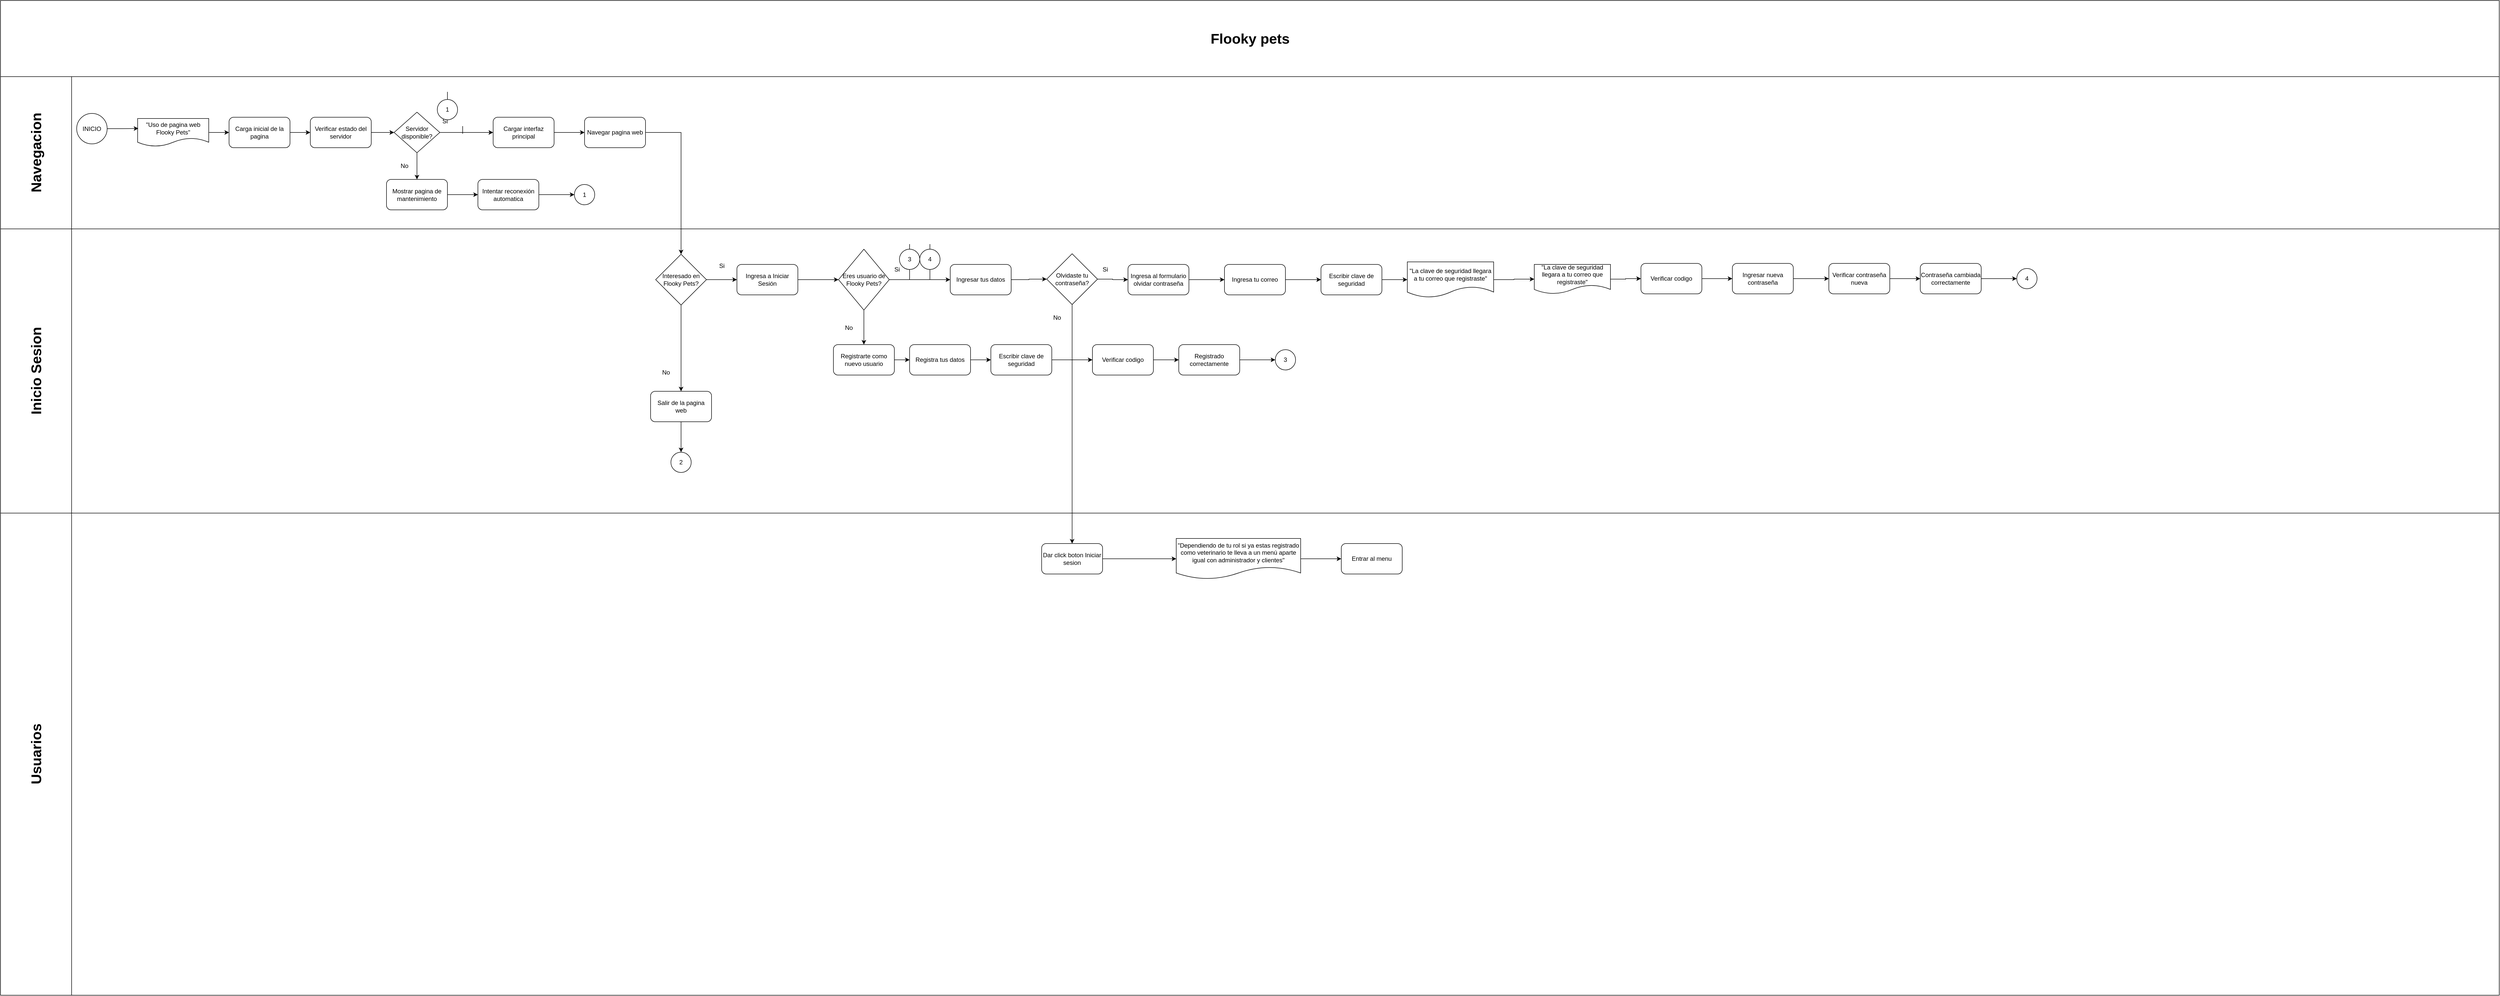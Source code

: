 <mxfile version="26.3.0">
  <diagram name="Página-1" id="5WowF1tZtqZ2zWdQ8NlJ">
    <mxGraphModel dx="6558" dy="4348" grid="1" gridSize="10" guides="1" tooltips="1" connect="1" arrows="1" fold="1" page="1" pageScale="1" pageWidth="5200" pageHeight="3600" math="0" shadow="0">
      <root>
        <mxCell id="0" />
        <mxCell id="1" parent="0" />
        <mxCell id="Lxw3tEKo1LNul-f_pS27-1" value="&lt;font style=&quot;font-size: 28px;&quot;&gt;Flooky pets&lt;/font&gt;" style="swimlane;childLayout=stackLayout;resizeParent=1;resizeParentMax=0;horizontal=1;startSize=150;horizontalStack=0;html=1;" vertex="1" parent="1">
          <mxGeometry x="-5200" y="-3600" width="4920" height="1960" as="geometry" />
        </mxCell>
        <mxCell id="Lxw3tEKo1LNul-f_pS27-2" value="&lt;font style=&quot;font-size: 28px;&quot;&gt;Navegacion&lt;/font&gt;" style="swimlane;startSize=140;horizontal=0;html=1;" vertex="1" parent="Lxw3tEKo1LNul-f_pS27-1">
          <mxGeometry y="150" width="4920" height="300" as="geometry" />
        </mxCell>
        <mxCell id="Lxw3tEKo1LNul-f_pS27-91" style="edgeStyle=orthogonalEdgeStyle;rounded=0;orthogonalLoop=1;jettySize=auto;html=1;entryX=0;entryY=0.5;entryDx=0;entryDy=0;" edge="1" parent="Lxw3tEKo1LNul-f_pS27-2" source="Lxw3tEKo1LNul-f_pS27-32" target="Lxw3tEKo1LNul-f_pS27-8">
          <mxGeometry relative="1" as="geometry" />
        </mxCell>
        <mxCell id="Lxw3tEKo1LNul-f_pS27-32" value="&quot;Uso de pagina web Flooky Pets&quot;" style="shape=document;whiteSpace=wrap;html=1;boundedLbl=1;" vertex="1" parent="Lxw3tEKo1LNul-f_pS27-2">
          <mxGeometry x="270" y="82.5" width="140" height="55" as="geometry" />
        </mxCell>
        <mxCell id="Lxw3tEKo1LNul-f_pS27-6" value="INICIO" style="ellipse;whiteSpace=wrap;html=1;aspect=fixed;" vertex="1" parent="Lxw3tEKo1LNul-f_pS27-2">
          <mxGeometry x="150" y="72.5" width="60" height="60" as="geometry" />
        </mxCell>
        <mxCell id="Lxw3tEKo1LNul-f_pS27-95" style="edgeStyle=orthogonalEdgeStyle;rounded=0;orthogonalLoop=1;jettySize=auto;html=1;" edge="1" parent="Lxw3tEKo1LNul-f_pS27-2" source="Lxw3tEKo1LNul-f_pS27-8" target="Lxw3tEKo1LNul-f_pS27-10">
          <mxGeometry relative="1" as="geometry" />
        </mxCell>
        <mxCell id="Lxw3tEKo1LNul-f_pS27-8" value="Carga inicial de la pagina" style="rounded=1;whiteSpace=wrap;html=1;" vertex="1" parent="Lxw3tEKo1LNul-f_pS27-2">
          <mxGeometry x="450" y="80" width="120" height="60" as="geometry" />
        </mxCell>
        <mxCell id="Lxw3tEKo1LNul-f_pS27-96" style="edgeStyle=orthogonalEdgeStyle;rounded=0;orthogonalLoop=1;jettySize=auto;html=1;entryX=0;entryY=0.5;entryDx=0;entryDy=0;" edge="1" parent="Lxw3tEKo1LNul-f_pS27-2" source="Lxw3tEKo1LNul-f_pS27-10" target="Lxw3tEKo1LNul-f_pS27-13">
          <mxGeometry relative="1" as="geometry" />
        </mxCell>
        <mxCell id="Lxw3tEKo1LNul-f_pS27-10" value="Verificar estado del servidor" style="rounded=1;whiteSpace=wrap;html=1;" vertex="1" parent="Lxw3tEKo1LNul-f_pS27-2">
          <mxGeometry x="610" y="80" width="120" height="60" as="geometry" />
        </mxCell>
        <mxCell id="Lxw3tEKo1LNul-f_pS27-94" style="edgeStyle=orthogonalEdgeStyle;rounded=0;orthogonalLoop=1;jettySize=auto;html=1;entryX=0.01;entryY=0.356;entryDx=0;entryDy=0;entryPerimeter=0;" edge="1" parent="Lxw3tEKo1LNul-f_pS27-2" source="Lxw3tEKo1LNul-f_pS27-6" target="Lxw3tEKo1LNul-f_pS27-32">
          <mxGeometry relative="1" as="geometry" />
        </mxCell>
        <mxCell id="Lxw3tEKo1LNul-f_pS27-97" style="edgeStyle=orthogonalEdgeStyle;rounded=0;orthogonalLoop=1;jettySize=auto;html=1;entryX=0;entryY=0.5;entryDx=0;entryDy=0;" edge="1" parent="Lxw3tEKo1LNul-f_pS27-2" source="Lxw3tEKo1LNul-f_pS27-13" target="Lxw3tEKo1LNul-f_pS27-19">
          <mxGeometry relative="1" as="geometry" />
        </mxCell>
        <mxCell id="Lxw3tEKo1LNul-f_pS27-100" style="edgeStyle=orthogonalEdgeStyle;rounded=0;orthogonalLoop=1;jettySize=auto;html=1;entryX=0.5;entryY=0;entryDx=0;entryDy=0;" edge="1" parent="Lxw3tEKo1LNul-f_pS27-2" source="Lxw3tEKo1LNul-f_pS27-13" target="Lxw3tEKo1LNul-f_pS27-15">
          <mxGeometry relative="1" as="geometry" />
        </mxCell>
        <mxCell id="Lxw3tEKo1LNul-f_pS27-13" value="Servidor disponible?" style="rhombus;whiteSpace=wrap;html=1;" vertex="1" parent="Lxw3tEKo1LNul-f_pS27-2">
          <mxGeometry x="775" y="70" width="90" height="80" as="geometry" />
        </mxCell>
        <mxCell id="Lxw3tEKo1LNul-f_pS27-102" style="edgeStyle=orthogonalEdgeStyle;rounded=0;orthogonalLoop=1;jettySize=auto;html=1;entryX=0;entryY=0.5;entryDx=0;entryDy=0;" edge="1" parent="Lxw3tEKo1LNul-f_pS27-2" source="Lxw3tEKo1LNul-f_pS27-15" target="Lxw3tEKo1LNul-f_pS27-17">
          <mxGeometry relative="1" as="geometry" />
        </mxCell>
        <mxCell id="Lxw3tEKo1LNul-f_pS27-15" value="Mostrar pagina de mantenimiento" style="rounded=1;whiteSpace=wrap;html=1;" vertex="1" parent="Lxw3tEKo1LNul-f_pS27-2">
          <mxGeometry x="760" y="202.5" width="120" height="60" as="geometry" />
        </mxCell>
        <mxCell id="Lxw3tEKo1LNul-f_pS27-103" style="edgeStyle=orthogonalEdgeStyle;rounded=0;orthogonalLoop=1;jettySize=auto;html=1;entryX=0;entryY=0.5;entryDx=0;entryDy=0;" edge="1" parent="Lxw3tEKo1LNul-f_pS27-2" source="Lxw3tEKo1LNul-f_pS27-17" target="Lxw3tEKo1LNul-f_pS27-33">
          <mxGeometry relative="1" as="geometry" />
        </mxCell>
        <mxCell id="Lxw3tEKo1LNul-f_pS27-17" value="Intentar reconexión automatica" style="rounded=1;whiteSpace=wrap;html=1;" vertex="1" parent="Lxw3tEKo1LNul-f_pS27-2">
          <mxGeometry x="940" y="202.5" width="120" height="60" as="geometry" />
        </mxCell>
        <mxCell id="Lxw3tEKo1LNul-f_pS27-99" style="edgeStyle=orthogonalEdgeStyle;rounded=0;orthogonalLoop=1;jettySize=auto;html=1;exitX=1;exitY=0.5;exitDx=0;exitDy=0;entryX=0;entryY=0.5;entryDx=0;entryDy=0;" edge="1" parent="Lxw3tEKo1LNul-f_pS27-2" source="Lxw3tEKo1LNul-f_pS27-19" target="Lxw3tEKo1LNul-f_pS27-21">
          <mxGeometry relative="1" as="geometry" />
        </mxCell>
        <mxCell id="Lxw3tEKo1LNul-f_pS27-19" value="Cargar interfaz principal" style="rounded=1;whiteSpace=wrap;html=1;" vertex="1" parent="Lxw3tEKo1LNul-f_pS27-2">
          <mxGeometry x="970" y="80" width="120" height="60" as="geometry" />
        </mxCell>
        <mxCell id="Lxw3tEKo1LNul-f_pS27-21" value="Navegar pagina web" style="rounded=1;whiteSpace=wrap;html=1;" vertex="1" parent="Lxw3tEKo1LNul-f_pS27-2">
          <mxGeometry x="1150" y="80" width="120" height="60" as="geometry" />
        </mxCell>
        <mxCell id="Lxw3tEKo1LNul-f_pS27-25" value="Si" style="text;html=1;align=center;verticalAlign=middle;resizable=0;points=[];autosize=1;strokeColor=none;fillColor=none;" vertex="1" parent="Lxw3tEKo1LNul-f_pS27-2">
          <mxGeometry x="860" y="72.5" width="30" height="30" as="geometry" />
        </mxCell>
        <mxCell id="Lxw3tEKo1LNul-f_pS27-26" value="No" style="text;html=1;align=center;verticalAlign=middle;resizable=0;points=[];autosize=1;strokeColor=none;fillColor=none;" vertex="1" parent="Lxw3tEKo1LNul-f_pS27-2">
          <mxGeometry x="775" y="160.5" width="40" height="30" as="geometry" />
        </mxCell>
        <mxCell id="Lxw3tEKo1LNul-f_pS27-33" value="1" style="ellipse;whiteSpace=wrap;html=1;aspect=fixed;" vertex="1" parent="Lxw3tEKo1LNul-f_pS27-2">
          <mxGeometry x="1130" y="212.5" width="40" height="40" as="geometry" />
        </mxCell>
        <mxCell id="Lxw3tEKo1LNul-f_pS27-35" value="" style="endArrow=none;html=1;rounded=0;" edge="1" parent="Lxw3tEKo1LNul-f_pS27-2" source="Lxw3tEKo1LNul-f_pS27-37">
          <mxGeometry width="50" height="50" relative="1" as="geometry">
            <mxPoint x="880" y="98" as="sourcePoint" />
            <mxPoint x="880" y="30" as="targetPoint" />
          </mxGeometry>
        </mxCell>
        <mxCell id="Lxw3tEKo1LNul-f_pS27-36" value="" style="endArrow=none;html=1;rounded=0;" edge="1" parent="Lxw3tEKo1LNul-f_pS27-2">
          <mxGeometry width="50" height="50" relative="1" as="geometry">
            <mxPoint x="910" y="112.5" as="sourcePoint" />
            <mxPoint x="910" y="97.5" as="targetPoint" />
          </mxGeometry>
        </mxCell>
        <mxCell id="Lxw3tEKo1LNul-f_pS27-37" value="1" style="ellipse;whiteSpace=wrap;html=1;aspect=fixed;" vertex="1" parent="Lxw3tEKo1LNul-f_pS27-2">
          <mxGeometry x="860" y="45" width="40" height="40" as="geometry" />
        </mxCell>
        <mxCell id="Lxw3tEKo1LNul-f_pS27-3" value="&lt;font style=&quot;font-size: 28px;&quot;&gt;Inicio Sesion&lt;/font&gt;" style="swimlane;startSize=140;horizontal=0;html=1;" vertex="1" parent="Lxw3tEKo1LNul-f_pS27-1">
          <mxGeometry y="450" width="4920" height="560" as="geometry" />
        </mxCell>
        <mxCell id="Lxw3tEKo1LNul-f_pS27-22" style="edgeStyle=orthogonalEdgeStyle;rounded=0;orthogonalLoop=1;jettySize=auto;html=1;exitX=1;exitY=0.5;exitDx=0;exitDy=0;entryX=0;entryY=0.5;entryDx=0;entryDy=0;" edge="1" parent="Lxw3tEKo1LNul-f_pS27-3" source="Lxw3tEKo1LNul-f_pS27-24" target="Lxw3tEKo1LNul-f_pS27-30">
          <mxGeometry relative="1" as="geometry" />
        </mxCell>
        <mxCell id="Lxw3tEKo1LNul-f_pS27-23" style="edgeStyle=orthogonalEdgeStyle;rounded=0;orthogonalLoop=1;jettySize=auto;html=1;exitX=0.5;exitY=1;exitDx=0;exitDy=0;entryX=0.5;entryY=0;entryDx=0;entryDy=0;" edge="1" parent="Lxw3tEKo1LNul-f_pS27-3" source="Lxw3tEKo1LNul-f_pS27-24" target="Lxw3tEKo1LNul-f_pS27-28">
          <mxGeometry relative="1" as="geometry" />
        </mxCell>
        <mxCell id="Lxw3tEKo1LNul-f_pS27-24" value="Interesado en Flooky Pets?" style="rhombus;whiteSpace=wrap;html=1;" vertex="1" parent="Lxw3tEKo1LNul-f_pS27-3">
          <mxGeometry x="1290" y="50" width="100" height="100" as="geometry" />
        </mxCell>
        <mxCell id="Lxw3tEKo1LNul-f_pS27-27" style="edgeStyle=orthogonalEdgeStyle;rounded=0;orthogonalLoop=1;jettySize=auto;html=1;exitX=0.5;exitY=1;exitDx=0;exitDy=0;entryX=0.5;entryY=0;entryDx=0;entryDy=0;" edge="1" parent="Lxw3tEKo1LNul-f_pS27-3" source="Lxw3tEKo1LNul-f_pS27-28" target="Lxw3tEKo1LNul-f_pS27-34">
          <mxGeometry relative="1" as="geometry" />
        </mxCell>
        <mxCell id="Lxw3tEKo1LNul-f_pS27-28" value="Salir de la pagina web" style="rounded=1;whiteSpace=wrap;html=1;" vertex="1" parent="Lxw3tEKo1LNul-f_pS27-3">
          <mxGeometry x="1280" y="320" width="120" height="60" as="geometry" />
        </mxCell>
        <mxCell id="Lxw3tEKo1LNul-f_pS27-117" style="edgeStyle=orthogonalEdgeStyle;rounded=0;orthogonalLoop=1;jettySize=auto;html=1;entryX=0;entryY=0.5;entryDx=0;entryDy=0;" edge="1" parent="Lxw3tEKo1LNul-f_pS27-3" source="Lxw3tEKo1LNul-f_pS27-30" target="Lxw3tEKo1LNul-f_pS27-44">
          <mxGeometry relative="1" as="geometry" />
        </mxCell>
        <mxCell id="Lxw3tEKo1LNul-f_pS27-30" value="Ingresa a Iniciar Sesión" style="rounded=1;whiteSpace=wrap;html=1;" vertex="1" parent="Lxw3tEKo1LNul-f_pS27-3">
          <mxGeometry x="1450" y="70" width="120" height="60" as="geometry" />
        </mxCell>
        <mxCell id="Lxw3tEKo1LNul-f_pS27-34" value="2" style="ellipse;whiteSpace=wrap;html=1;aspect=fixed;" vertex="1" parent="Lxw3tEKo1LNul-f_pS27-3">
          <mxGeometry x="1320" y="440" width="40" height="40" as="geometry" />
        </mxCell>
        <mxCell id="Lxw3tEKo1LNul-f_pS27-38" value="No" style="text;html=1;align=center;verticalAlign=middle;resizable=0;points=[];autosize=1;strokeColor=none;fillColor=none;" vertex="1" parent="Lxw3tEKo1LNul-f_pS27-3">
          <mxGeometry x="1290" y="268" width="40" height="30" as="geometry" />
        </mxCell>
        <mxCell id="Lxw3tEKo1LNul-f_pS27-39" value="Si" style="text;html=1;align=center;verticalAlign=middle;resizable=0;points=[];autosize=1;strokeColor=none;fillColor=none;" vertex="1" parent="Lxw3tEKo1LNul-f_pS27-3">
          <mxGeometry x="1405" y="58" width="30" height="30" as="geometry" />
        </mxCell>
        <mxCell id="Lxw3tEKo1LNul-f_pS27-40" style="edgeStyle=orthogonalEdgeStyle;rounded=0;orthogonalLoop=1;jettySize=auto;html=1;exitX=1;exitY=0.5;exitDx=0;exitDy=0;entryX=0;entryY=0.5;entryDx=0;entryDy=0;" edge="1" parent="Lxw3tEKo1LNul-f_pS27-3" source="Lxw3tEKo1LNul-f_pS27-41" target="Lxw3tEKo1LNul-f_pS27-62">
          <mxGeometry relative="1" as="geometry" />
        </mxCell>
        <mxCell id="Lxw3tEKo1LNul-f_pS27-41" value="Ingresar tus datos" style="rounded=1;whiteSpace=wrap;html=1;" vertex="1" parent="Lxw3tEKo1LNul-f_pS27-3">
          <mxGeometry x="1870" y="70" width="120" height="60" as="geometry" />
        </mxCell>
        <mxCell id="Lxw3tEKo1LNul-f_pS27-42" style="edgeStyle=orthogonalEdgeStyle;rounded=0;orthogonalLoop=1;jettySize=auto;html=1;exitX=0.5;exitY=1;exitDx=0;exitDy=0;entryX=0.5;entryY=0;entryDx=0;entryDy=0;" edge="1" parent="Lxw3tEKo1LNul-f_pS27-3" source="Lxw3tEKo1LNul-f_pS27-44" target="Lxw3tEKo1LNul-f_pS27-46">
          <mxGeometry relative="1" as="geometry" />
        </mxCell>
        <mxCell id="Lxw3tEKo1LNul-f_pS27-118" style="edgeStyle=orthogonalEdgeStyle;rounded=0;orthogonalLoop=1;jettySize=auto;html=1;" edge="1" parent="Lxw3tEKo1LNul-f_pS27-3" source="Lxw3tEKo1LNul-f_pS27-44" target="Lxw3tEKo1LNul-f_pS27-41">
          <mxGeometry relative="1" as="geometry" />
        </mxCell>
        <mxCell id="Lxw3tEKo1LNul-f_pS27-44" value="Eres usuario de Flooky Pets?" style="rhombus;whiteSpace=wrap;html=1;" vertex="1" parent="Lxw3tEKo1LNul-f_pS27-3">
          <mxGeometry x="1650" y="40" width="100" height="120" as="geometry" />
        </mxCell>
        <mxCell id="Lxw3tEKo1LNul-f_pS27-106" style="edgeStyle=orthogonalEdgeStyle;rounded=0;orthogonalLoop=1;jettySize=auto;html=1;entryX=0;entryY=0.5;entryDx=0;entryDy=0;" edge="1" parent="Lxw3tEKo1LNul-f_pS27-3" source="Lxw3tEKo1LNul-f_pS27-46" target="Lxw3tEKo1LNul-f_pS27-48">
          <mxGeometry relative="1" as="geometry" />
        </mxCell>
        <mxCell id="Lxw3tEKo1LNul-f_pS27-46" value="Registrarte como nuevo usuario" style="rounded=1;whiteSpace=wrap;html=1;" vertex="1" parent="Lxw3tEKo1LNul-f_pS27-3">
          <mxGeometry x="1640" y="228" width="120" height="60" as="geometry" />
        </mxCell>
        <mxCell id="Lxw3tEKo1LNul-f_pS27-107" style="edgeStyle=orthogonalEdgeStyle;rounded=0;orthogonalLoop=1;jettySize=auto;html=1;entryX=0;entryY=0.5;entryDx=0;entryDy=0;" edge="1" parent="Lxw3tEKo1LNul-f_pS27-3" source="Lxw3tEKo1LNul-f_pS27-48" target="Lxw3tEKo1LNul-f_pS27-50">
          <mxGeometry relative="1" as="geometry" />
        </mxCell>
        <mxCell id="Lxw3tEKo1LNul-f_pS27-48" value="Registra tus datos" style="rounded=1;whiteSpace=wrap;html=1;" vertex="1" parent="Lxw3tEKo1LNul-f_pS27-3">
          <mxGeometry x="1790" y="228" width="120" height="60" as="geometry" />
        </mxCell>
        <mxCell id="Lxw3tEKo1LNul-f_pS27-105" style="edgeStyle=orthogonalEdgeStyle;rounded=0;orthogonalLoop=1;jettySize=auto;html=1;entryX=0;entryY=0.5;entryDx=0;entryDy=0;" edge="1" parent="Lxw3tEKo1LNul-f_pS27-3" source="Lxw3tEKo1LNul-f_pS27-50" target="Lxw3tEKo1LNul-f_pS27-54">
          <mxGeometry relative="1" as="geometry" />
        </mxCell>
        <mxCell id="Lxw3tEKo1LNul-f_pS27-50" value="Escribir clave de seguridad" style="rounded=1;whiteSpace=wrap;html=1;" vertex="1" parent="Lxw3tEKo1LNul-f_pS27-3">
          <mxGeometry x="1950" y="228" width="120" height="60" as="geometry" />
        </mxCell>
        <mxCell id="Lxw3tEKo1LNul-f_pS27-61" style="edgeStyle=orthogonalEdgeStyle;rounded=0;orthogonalLoop=1;jettySize=auto;html=1;exitX=1;exitY=0.5;exitDx=0;exitDy=0;" edge="1" parent="Lxw3tEKo1LNul-f_pS27-3" source="Lxw3tEKo1LNul-f_pS27-62" target="Lxw3tEKo1LNul-f_pS27-66">
          <mxGeometry relative="1" as="geometry" />
        </mxCell>
        <mxCell id="Lxw3tEKo1LNul-f_pS27-62" value="Olvidaste tu contraseña?" style="rhombus;whiteSpace=wrap;html=1;" vertex="1" parent="Lxw3tEKo1LNul-f_pS27-3">
          <mxGeometry x="2060" y="49" width="100" height="100" as="geometry" />
        </mxCell>
        <mxCell id="Lxw3tEKo1LNul-f_pS27-63" value="Si" style="text;html=1;align=center;verticalAlign=middle;resizable=0;points=[];autosize=1;strokeColor=none;fillColor=none;" vertex="1" parent="Lxw3tEKo1LNul-f_pS27-3">
          <mxGeometry x="1750" y="65" width="30" height="30" as="geometry" />
        </mxCell>
        <mxCell id="Lxw3tEKo1LNul-f_pS27-64" value="No" style="text;html=1;align=center;verticalAlign=middle;resizable=0;points=[];autosize=1;strokeColor=none;fillColor=none;" vertex="1" parent="Lxw3tEKo1LNul-f_pS27-3">
          <mxGeometry x="1650" y="180" width="40" height="30" as="geometry" />
        </mxCell>
        <mxCell id="Lxw3tEKo1LNul-f_pS27-65" style="edgeStyle=orthogonalEdgeStyle;rounded=0;orthogonalLoop=1;jettySize=auto;html=1;entryX=0;entryY=0.5;entryDx=0;entryDy=0;" edge="1" parent="Lxw3tEKo1LNul-f_pS27-3" source="Lxw3tEKo1LNul-f_pS27-66" target="Lxw3tEKo1LNul-f_pS27-68">
          <mxGeometry relative="1" as="geometry" />
        </mxCell>
        <mxCell id="Lxw3tEKo1LNul-f_pS27-66" value="Ingresa al formulario olvidar contraseña" style="rounded=1;whiteSpace=wrap;html=1;" vertex="1" parent="Lxw3tEKo1LNul-f_pS27-3">
          <mxGeometry x="2220" y="70" width="120" height="60" as="geometry" />
        </mxCell>
        <mxCell id="Lxw3tEKo1LNul-f_pS27-67" style="edgeStyle=orthogonalEdgeStyle;rounded=0;orthogonalLoop=1;jettySize=auto;html=1;" edge="1" parent="Lxw3tEKo1LNul-f_pS27-3" source="Lxw3tEKo1LNul-f_pS27-68" target="Lxw3tEKo1LNul-f_pS27-70">
          <mxGeometry relative="1" as="geometry" />
        </mxCell>
        <mxCell id="Lxw3tEKo1LNul-f_pS27-68" value="Ingresa tu correo" style="rounded=1;whiteSpace=wrap;html=1;" vertex="1" parent="Lxw3tEKo1LNul-f_pS27-3">
          <mxGeometry x="2410" y="70" width="120" height="60" as="geometry" />
        </mxCell>
        <mxCell id="Lxw3tEKo1LNul-f_pS27-111" style="edgeStyle=orthogonalEdgeStyle;rounded=0;orthogonalLoop=1;jettySize=auto;html=1;entryX=0;entryY=0.5;entryDx=0;entryDy=0;" edge="1" parent="Lxw3tEKo1LNul-f_pS27-3" source="Lxw3tEKo1LNul-f_pS27-70" target="Lxw3tEKo1LNul-f_pS27-52">
          <mxGeometry relative="1" as="geometry" />
        </mxCell>
        <mxCell id="Lxw3tEKo1LNul-f_pS27-70" value="Escribir clave de seguridad" style="rounded=1;whiteSpace=wrap;html=1;" vertex="1" parent="Lxw3tEKo1LNul-f_pS27-3">
          <mxGeometry x="2600" y="70" width="120" height="60" as="geometry" />
        </mxCell>
        <mxCell id="Lxw3tEKo1LNul-f_pS27-82" value="" style="endArrow=none;html=1;rounded=0;" edge="1" parent="Lxw3tEKo1LNul-f_pS27-3" source="Lxw3tEKo1LNul-f_pS27-85">
          <mxGeometry width="50" height="50" relative="1" as="geometry">
            <mxPoint x="1790" y="100" as="sourcePoint" />
            <mxPoint x="1790" y="30" as="targetPoint" />
          </mxGeometry>
        </mxCell>
        <mxCell id="Lxw3tEKo1LNul-f_pS27-83" value="" style="endArrow=none;html=1;rounded=0;" edge="1" parent="Lxw3tEKo1LNul-f_pS27-3">
          <mxGeometry width="50" height="50" relative="1" as="geometry">
            <mxPoint x="1830" y="100" as="sourcePoint" />
            <mxPoint x="1830" y="30" as="targetPoint" />
          </mxGeometry>
        </mxCell>
        <mxCell id="Lxw3tEKo1LNul-f_pS27-84" value="" style="endArrow=none;html=1;rounded=0;" edge="1" parent="Lxw3tEKo1LNul-f_pS27-3" target="Lxw3tEKo1LNul-f_pS27-85">
          <mxGeometry width="50" height="50" relative="1" as="geometry">
            <mxPoint x="1790" y="100" as="sourcePoint" />
            <mxPoint x="1790" y="30" as="targetPoint" />
          </mxGeometry>
        </mxCell>
        <mxCell id="Lxw3tEKo1LNul-f_pS27-85" value="3" style="ellipse;whiteSpace=wrap;html=1;aspect=fixed;" vertex="1" parent="Lxw3tEKo1LNul-f_pS27-3">
          <mxGeometry x="1770" y="40" width="40" height="40" as="geometry" />
        </mxCell>
        <mxCell id="Lxw3tEKo1LNul-f_pS27-86" value="4" style="ellipse;whiteSpace=wrap;html=1;aspect=fixed;" vertex="1" parent="Lxw3tEKo1LNul-f_pS27-3">
          <mxGeometry x="1810" y="40" width="40" height="40" as="geometry" />
        </mxCell>
        <mxCell id="Lxw3tEKo1LNul-f_pS27-87" value="Si" style="text;html=1;align=center;verticalAlign=middle;resizable=0;points=[];autosize=1;strokeColor=none;fillColor=none;" vertex="1" parent="Lxw3tEKo1LNul-f_pS27-3">
          <mxGeometry x="2160" y="65" width="30" height="30" as="geometry" />
        </mxCell>
        <mxCell id="Lxw3tEKo1LNul-f_pS27-88" value="No" style="text;html=1;align=center;verticalAlign=middle;resizable=0;points=[];autosize=1;strokeColor=none;fillColor=none;" vertex="1" parent="Lxw3tEKo1LNul-f_pS27-3">
          <mxGeometry x="2060" y="160" width="40" height="30" as="geometry" />
        </mxCell>
        <mxCell id="Lxw3tEKo1LNul-f_pS27-112" style="edgeStyle=orthogonalEdgeStyle;rounded=0;orthogonalLoop=1;jettySize=auto;html=1;entryX=0;entryY=0.5;entryDx=0;entryDy=0;" edge="1" parent="Lxw3tEKo1LNul-f_pS27-3" source="Lxw3tEKo1LNul-f_pS27-52" target="Lxw3tEKo1LNul-f_pS27-72">
          <mxGeometry relative="1" as="geometry" />
        </mxCell>
        <mxCell id="Lxw3tEKo1LNul-f_pS27-52" value="&quot;La clave de seguridad llegara a tu correo que registraste&quot;" style="shape=document;whiteSpace=wrap;html=1;boundedLbl=1;" vertex="1" parent="Lxw3tEKo1LNul-f_pS27-3">
          <mxGeometry x="2770" y="65" width="170" height="70" as="geometry" />
        </mxCell>
        <mxCell id="Lxw3tEKo1LNul-f_pS27-108" style="edgeStyle=orthogonalEdgeStyle;rounded=0;orthogonalLoop=1;jettySize=auto;html=1;entryX=0;entryY=0.5;entryDx=0;entryDy=0;" edge="1" parent="Lxw3tEKo1LNul-f_pS27-3" source="Lxw3tEKo1LNul-f_pS27-54" target="Lxw3tEKo1LNul-f_pS27-56">
          <mxGeometry relative="1" as="geometry" />
        </mxCell>
        <mxCell id="Lxw3tEKo1LNul-f_pS27-54" value="Verificar codigo" style="rounded=1;whiteSpace=wrap;html=1;" vertex="1" parent="Lxw3tEKo1LNul-f_pS27-3">
          <mxGeometry x="2150" y="228" width="120" height="60" as="geometry" />
        </mxCell>
        <mxCell id="Lxw3tEKo1LNul-f_pS27-109" style="edgeStyle=orthogonalEdgeStyle;rounded=0;orthogonalLoop=1;jettySize=auto;html=1;entryX=0;entryY=0.5;entryDx=0;entryDy=0;" edge="1" parent="Lxw3tEKo1LNul-f_pS27-3" source="Lxw3tEKo1LNul-f_pS27-56" target="Lxw3tEKo1LNul-f_pS27-57">
          <mxGeometry relative="1" as="geometry" />
        </mxCell>
        <mxCell id="Lxw3tEKo1LNul-f_pS27-56" value="Registrado correctamente" style="rounded=1;whiteSpace=wrap;html=1;" vertex="1" parent="Lxw3tEKo1LNul-f_pS27-3">
          <mxGeometry x="2320" y="228" width="120" height="60" as="geometry" />
        </mxCell>
        <mxCell id="Lxw3tEKo1LNul-f_pS27-57" value="3" style="ellipse;whiteSpace=wrap;html=1;aspect=fixed;" vertex="1" parent="Lxw3tEKo1LNul-f_pS27-3">
          <mxGeometry x="2510" y="238" width="40" height="40" as="geometry" />
        </mxCell>
        <mxCell id="Lxw3tEKo1LNul-f_pS27-71" style="edgeStyle=orthogonalEdgeStyle;rounded=0;orthogonalLoop=1;jettySize=auto;html=1;entryX=0;entryY=0.5;entryDx=0;entryDy=0;" edge="1" parent="Lxw3tEKo1LNul-f_pS27-3" source="Lxw3tEKo1LNul-f_pS27-72" target="Lxw3tEKo1LNul-f_pS27-74">
          <mxGeometry relative="1" as="geometry" />
        </mxCell>
        <mxCell id="Lxw3tEKo1LNul-f_pS27-72" value="&quot;La clave de seguridad llegara a tu correo que registraste&quot;" style="shape=document;whiteSpace=wrap;html=1;boundedLbl=1;" vertex="1" parent="Lxw3tEKo1LNul-f_pS27-3">
          <mxGeometry x="3020" y="70" width="150" height="58" as="geometry" />
        </mxCell>
        <mxCell id="Lxw3tEKo1LNul-f_pS27-73" style="edgeStyle=orthogonalEdgeStyle;rounded=0;orthogonalLoop=1;jettySize=auto;html=1;entryX=0;entryY=0.5;entryDx=0;entryDy=0;" edge="1" parent="Lxw3tEKo1LNul-f_pS27-3" source="Lxw3tEKo1LNul-f_pS27-74" target="Lxw3tEKo1LNul-f_pS27-76">
          <mxGeometry relative="1" as="geometry" />
        </mxCell>
        <mxCell id="Lxw3tEKo1LNul-f_pS27-74" value="Verificar codigo" style="rounded=1;whiteSpace=wrap;html=1;" vertex="1" parent="Lxw3tEKo1LNul-f_pS27-3">
          <mxGeometry x="3230" y="68" width="120" height="60" as="geometry" />
        </mxCell>
        <mxCell id="Lxw3tEKo1LNul-f_pS27-75" style="edgeStyle=orthogonalEdgeStyle;rounded=0;orthogonalLoop=1;jettySize=auto;html=1;entryX=0;entryY=0.5;entryDx=0;entryDy=0;" edge="1" parent="Lxw3tEKo1LNul-f_pS27-3" source="Lxw3tEKo1LNul-f_pS27-76" target="Lxw3tEKo1LNul-f_pS27-79">
          <mxGeometry relative="1" as="geometry" />
        </mxCell>
        <mxCell id="Lxw3tEKo1LNul-f_pS27-76" value="Ingresar nueva contraseña" style="rounded=1;whiteSpace=wrap;html=1;" vertex="1" parent="Lxw3tEKo1LNul-f_pS27-3">
          <mxGeometry x="3410" y="68" width="120" height="60" as="geometry" />
        </mxCell>
        <mxCell id="Lxw3tEKo1LNul-f_pS27-77" value="4" style="ellipse;whiteSpace=wrap;html=1;aspect=fixed;" vertex="1" parent="Lxw3tEKo1LNul-f_pS27-3">
          <mxGeometry x="3970" y="78" width="40" height="40" as="geometry" />
        </mxCell>
        <mxCell id="Lxw3tEKo1LNul-f_pS27-78" style="edgeStyle=orthogonalEdgeStyle;rounded=0;orthogonalLoop=1;jettySize=auto;html=1;exitX=1;exitY=0.5;exitDx=0;exitDy=0;entryX=0;entryY=0.5;entryDx=0;entryDy=0;" edge="1" parent="Lxw3tEKo1LNul-f_pS27-3" source="Lxw3tEKo1LNul-f_pS27-79" target="Lxw3tEKo1LNul-f_pS27-81">
          <mxGeometry relative="1" as="geometry" />
        </mxCell>
        <mxCell id="Lxw3tEKo1LNul-f_pS27-79" value="Verificar contraseña nueva" style="rounded=1;whiteSpace=wrap;html=1;" vertex="1" parent="Lxw3tEKo1LNul-f_pS27-3">
          <mxGeometry x="3600" y="68" width="120" height="60" as="geometry" />
        </mxCell>
        <mxCell id="Lxw3tEKo1LNul-f_pS27-80" style="edgeStyle=orthogonalEdgeStyle;rounded=0;orthogonalLoop=1;jettySize=auto;html=1;entryX=0;entryY=0.5;entryDx=0;entryDy=0;" edge="1" parent="Lxw3tEKo1LNul-f_pS27-3" source="Lxw3tEKo1LNul-f_pS27-81" target="Lxw3tEKo1LNul-f_pS27-77">
          <mxGeometry relative="1" as="geometry" />
        </mxCell>
        <mxCell id="Lxw3tEKo1LNul-f_pS27-81" value="Contraseña cambiada correctamente" style="rounded=1;whiteSpace=wrap;html=1;" vertex="1" parent="Lxw3tEKo1LNul-f_pS27-3">
          <mxGeometry x="3780" y="68" width="120" height="60" as="geometry" />
        </mxCell>
        <mxCell id="Lxw3tEKo1LNul-f_pS27-4" value="&lt;font style=&quot;font-size: 28px;&quot;&gt;Usuarios&lt;/font&gt;" style="swimlane;startSize=140;horizontal=0;html=1;" vertex="1" parent="Lxw3tEKo1LNul-f_pS27-1">
          <mxGeometry y="1010" width="4920" height="950" as="geometry" />
        </mxCell>
        <mxCell id="Lxw3tEKo1LNul-f_pS27-104" style="edgeStyle=orthogonalEdgeStyle;rounded=0;orthogonalLoop=1;jettySize=auto;html=1;entryX=0;entryY=0.5;entryDx=0;entryDy=0;" edge="1" parent="Lxw3tEKo1LNul-f_pS27-4" source="Lxw3tEKo1LNul-f_pS27-59" target="Lxw3tEKo1LNul-f_pS27-89">
          <mxGeometry relative="1" as="geometry" />
        </mxCell>
        <mxCell id="Lxw3tEKo1LNul-f_pS27-59" value="Dar click boton Iniciar sesion" style="rounded=1;whiteSpace=wrap;html=1;" vertex="1" parent="Lxw3tEKo1LNul-f_pS27-4">
          <mxGeometry x="2050" y="60" width="120" height="60" as="geometry" />
        </mxCell>
        <mxCell id="Lxw3tEKo1LNul-f_pS27-121" style="edgeStyle=orthogonalEdgeStyle;rounded=0;orthogonalLoop=1;jettySize=auto;html=1;entryX=0;entryY=0.5;entryDx=0;entryDy=0;" edge="1" parent="Lxw3tEKo1LNul-f_pS27-4" source="Lxw3tEKo1LNul-f_pS27-89" target="Lxw3tEKo1LNul-f_pS27-120">
          <mxGeometry relative="1" as="geometry" />
        </mxCell>
        <mxCell id="Lxw3tEKo1LNul-f_pS27-89" value="&quot;Dependiendo de tu rol si ya estas registrado como veterinario te lleva a un menú aparte igual con administrador y clientes&quot;" style="shape=document;whiteSpace=wrap;html=1;boundedLbl=1;" vertex="1" parent="Lxw3tEKo1LNul-f_pS27-4">
          <mxGeometry x="2315" y="50" width="245" height="80" as="geometry" />
        </mxCell>
        <mxCell id="Lxw3tEKo1LNul-f_pS27-120" value="Entrar al menu" style="rounded=1;whiteSpace=wrap;html=1;" vertex="1" parent="Lxw3tEKo1LNul-f_pS27-4">
          <mxGeometry x="2640" y="60" width="120" height="60" as="geometry" />
        </mxCell>
        <mxCell id="Lxw3tEKo1LNul-f_pS27-119" style="edgeStyle=orthogonalEdgeStyle;rounded=0;orthogonalLoop=1;jettySize=auto;html=1;entryX=0.5;entryY=0;entryDx=0;entryDy=0;" edge="1" parent="Lxw3tEKo1LNul-f_pS27-1" source="Lxw3tEKo1LNul-f_pS27-21" target="Lxw3tEKo1LNul-f_pS27-24">
          <mxGeometry relative="1" as="geometry" />
        </mxCell>
        <mxCell id="Lxw3tEKo1LNul-f_pS27-60" style="edgeStyle=orthogonalEdgeStyle;rounded=0;orthogonalLoop=1;jettySize=auto;html=1;entryX=0.5;entryY=0;entryDx=0;entryDy=0;" edge="1" parent="Lxw3tEKo1LNul-f_pS27-1" source="Lxw3tEKo1LNul-f_pS27-62" target="Lxw3tEKo1LNul-f_pS27-59">
          <mxGeometry relative="1" as="geometry" />
        </mxCell>
      </root>
    </mxGraphModel>
  </diagram>
</mxfile>
